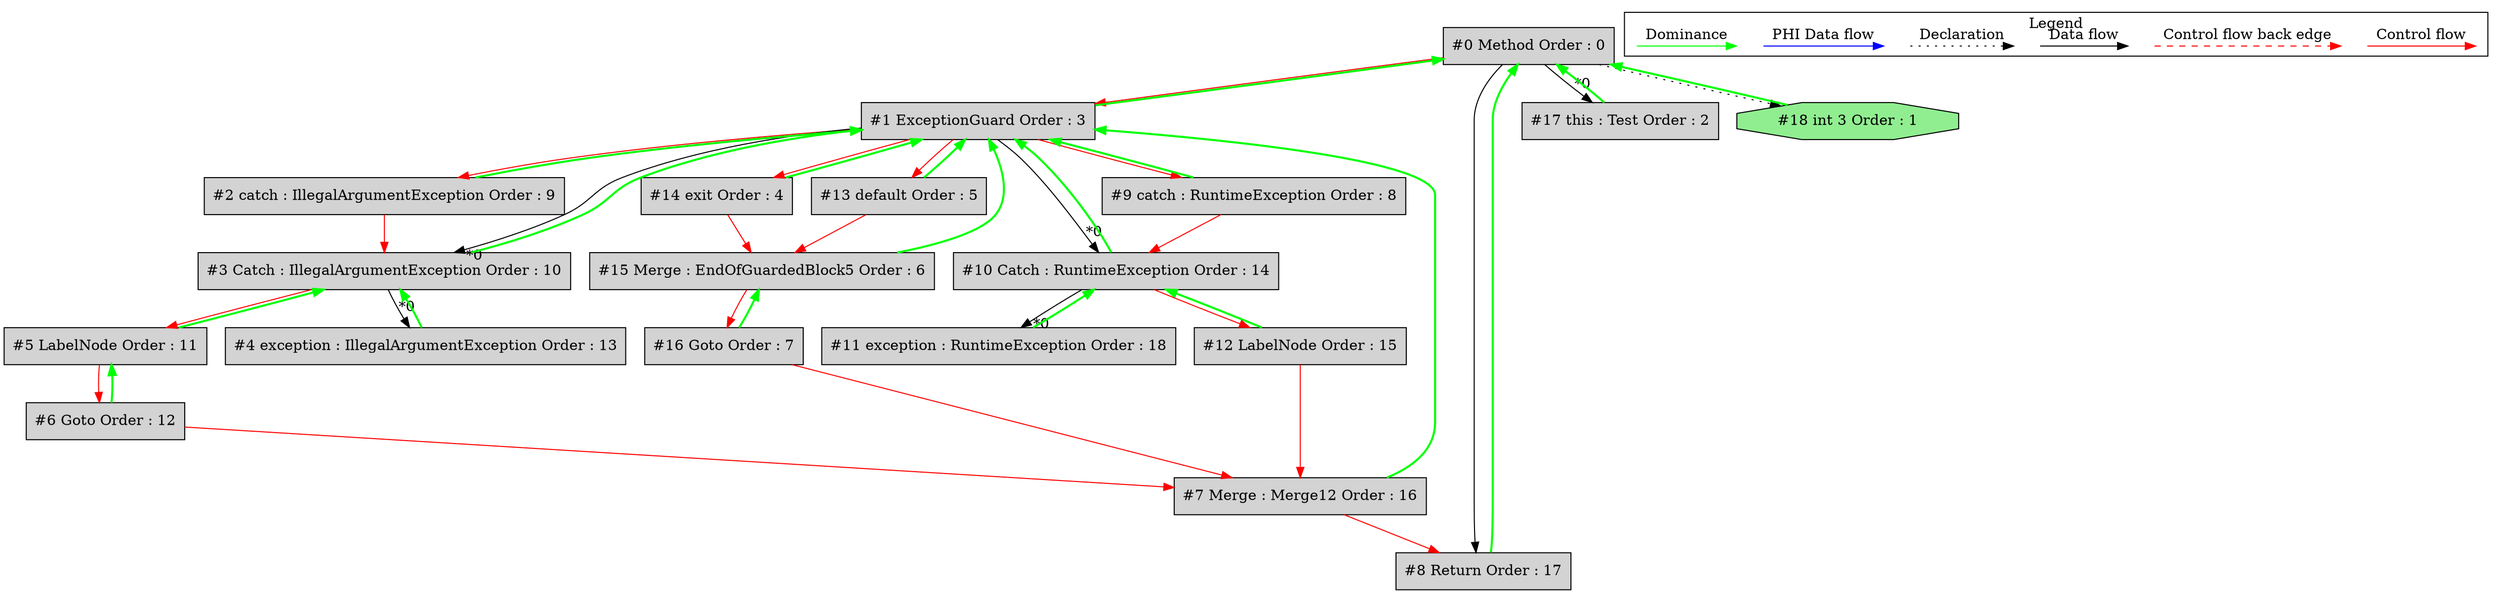 digraph debugoutput {
 ordering="in";
 node0[label="#0 Method Order : 0",shape=box, fillcolor=lightgrey, style=filled];
 node1[label="#1 ExceptionGuard Order : 3",shape=box, fillcolor=lightgrey, style=filled];
 node1 -> node0[dir="forward" color="green" penwidth="2"];
 node0 -> node1[labeldistance=2, color=red, fontcolor=red];
 node2[label="#2 catch : IllegalArgumentException Order : 9",shape=box, fillcolor=lightgrey, style=filled];
 node2 -> node1[dir="forward" color="green" penwidth="2"];
 node1 -> node2[labeldistance=2, color=red, fontcolor=red];
 node3[label="#3 Catch : IllegalArgumentException Order : 10",shape=box, fillcolor=lightgrey, style=filled];
 node3 -> node1[dir="forward" color="green" penwidth="2"];
 node1 -> node3[headlabel="*0", labeldistance=2];
 node2 -> node3[labeldistance=2, color=red, fontcolor=red];
 node4[label="#4 exception : IllegalArgumentException Order : 13",shape=box, fillcolor=lightgrey, style=filled];
 node4 -> node3[dir="forward" color="green" penwidth="2"];
 node3 -> node4[headlabel="*0", labeldistance=2];
 node5[label="#5 LabelNode Order : 11",shape=box, fillcolor=lightgrey, style=filled];
 node5 -> node3[dir="forward" color="green" penwidth="2"];
 node3 -> node5[labeldistance=2, color=red, fontcolor=red];
 node6[label="#6 Goto Order : 12",shape=box, fillcolor=lightgrey, style=filled];
 node6 -> node5[dir="forward" color="green" penwidth="2"];
 node5 -> node6[labeldistance=2, color=red, fontcolor=red];
 node7[label="#7 Merge : Merge12 Order : 16",shape=box, fillcolor=lightgrey, style=filled];
 node7 -> node1[dir="forward" color="green" penwidth="2"];
 node16 -> node7[labeldistance=2, color=red, fontcolor=red];
 node6 -> node7[labeldistance=2, color=red, fontcolor=red];
 node12 -> node7[labeldistance=2, color=red, fontcolor=red];
 node8[label="#8 Return Order : 17",shape=box, fillcolor=lightgrey, style=filled];
 node8 -> node0[dir="forward" color="green" penwidth="2"];
 node7 -> node8[labeldistance=2, color=red, fontcolor=red];
 node0 -> node8;
 node9[label="#9 catch : RuntimeException Order : 8",shape=box, fillcolor=lightgrey, style=filled];
 node9 -> node1[dir="forward" color="green" penwidth="2"];
 node1 -> node9[labeldistance=2, color=red, fontcolor=red];
 node10[label="#10 Catch : RuntimeException Order : 14",shape=box, fillcolor=lightgrey, style=filled];
 node10 -> node1[dir="forward" color="green" penwidth="2"];
 node1 -> node10[headlabel="*0", labeldistance=2];
 node9 -> node10[labeldistance=2, color=red, fontcolor=red];
 node11[label="#11 exception : RuntimeException Order : 18",shape=box, fillcolor=lightgrey, style=filled];
 node11 -> node10[dir="forward" color="green" penwidth="2"];
 node10 -> node11[headlabel="*0", labeldistance=2];
 node12[label="#12 LabelNode Order : 15",shape=box, fillcolor=lightgrey, style=filled];
 node12 -> node10[dir="forward" color="green" penwidth="2"];
 node10 -> node12[labeldistance=2, color=red, fontcolor=red];
 node13[label="#13 default Order : 5",shape=box, fillcolor=lightgrey, style=filled];
 node13 -> node1[dir="forward" color="green" penwidth="2"];
 node1 -> node13[labeldistance=2, color=red, fontcolor=red];
 node14[label="#14 exit Order : 4",shape=box, fillcolor=lightgrey, style=filled];
 node14 -> node1[dir="forward" color="green" penwidth="2"];
 node1 -> node14[labeldistance=2, color=red, fontcolor=red];
 node15[label="#15 Merge : EndOfGuardedBlock5 Order : 6",shape=box, fillcolor=lightgrey, style=filled];
 node15 -> node1[dir="forward" color="green" penwidth="2"];
 node13 -> node15[labeldistance=2, color=red, fontcolor=red];
 node14 -> node15[labeldistance=2, color=red, fontcolor=red];
 node16[label="#16 Goto Order : 7",shape=box, fillcolor=lightgrey, style=filled];
 node16 -> node15[dir="forward" color="green" penwidth="2"];
 node15 -> node16[labeldistance=2, color=red, fontcolor=red];
 node17[label="#17 this : Test Order : 2",shape=box, fillcolor=lightgrey, style=filled];
 node17 -> node0[dir="forward" color="green" penwidth="2"];
 node0 -> node17[headlabel="*0", labeldistance=2];
 node18[label="#18 int 3 Order : 1",shape=octagon, fillcolor=lightgreen, style=filled];
 node18 -> node0[dir="forward" color="green" penwidth="2"];
 node0 -> node18[style=dotted];
 subgraph cluster_000 {
  label = "Legend";
  node [shape=point]
  {
   rank=same;
   c0 [style = invis];
   c1 [style = invis];
   c2 [style = invis];
   c3 [style = invis];
   d0 [style = invis];
   d1 [style = invis];
   d2 [style = invis];
   d3 [style = invis];
   d4 [style = invis];
   d5 [style = invis];
   d6 [style = invis];
   d7 [style = invis];
  }
  c0 -> c1 [label="Control flow", style=solid, color=red]
  c2 -> c3 [label="Control flow back edge", style=dashed, color=red]
  d0 -> d1 [label="Data flow"]
  d2 -> d3 [label="Declaration", style=dotted]
  d4 -> d5 [label="PHI Data flow", color=blue]
  d6 -> d7 [label="Dominance", color=green]
 }

}
